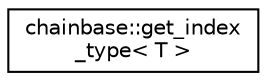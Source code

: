 digraph "Graphical Class Hierarchy"
{
  edge [fontname="Helvetica",fontsize="10",labelfontname="Helvetica",labelfontsize="10"];
  node [fontname="Helvetica",fontsize="10",shape=record];
  rankdir="LR";
  Node0 [label="chainbase::get_index\l_type\< T \>",height=0.2,width=0.4,color="black", fillcolor="white", style="filled",URL="$structchainbase_1_1get__index__type.html"];
}
